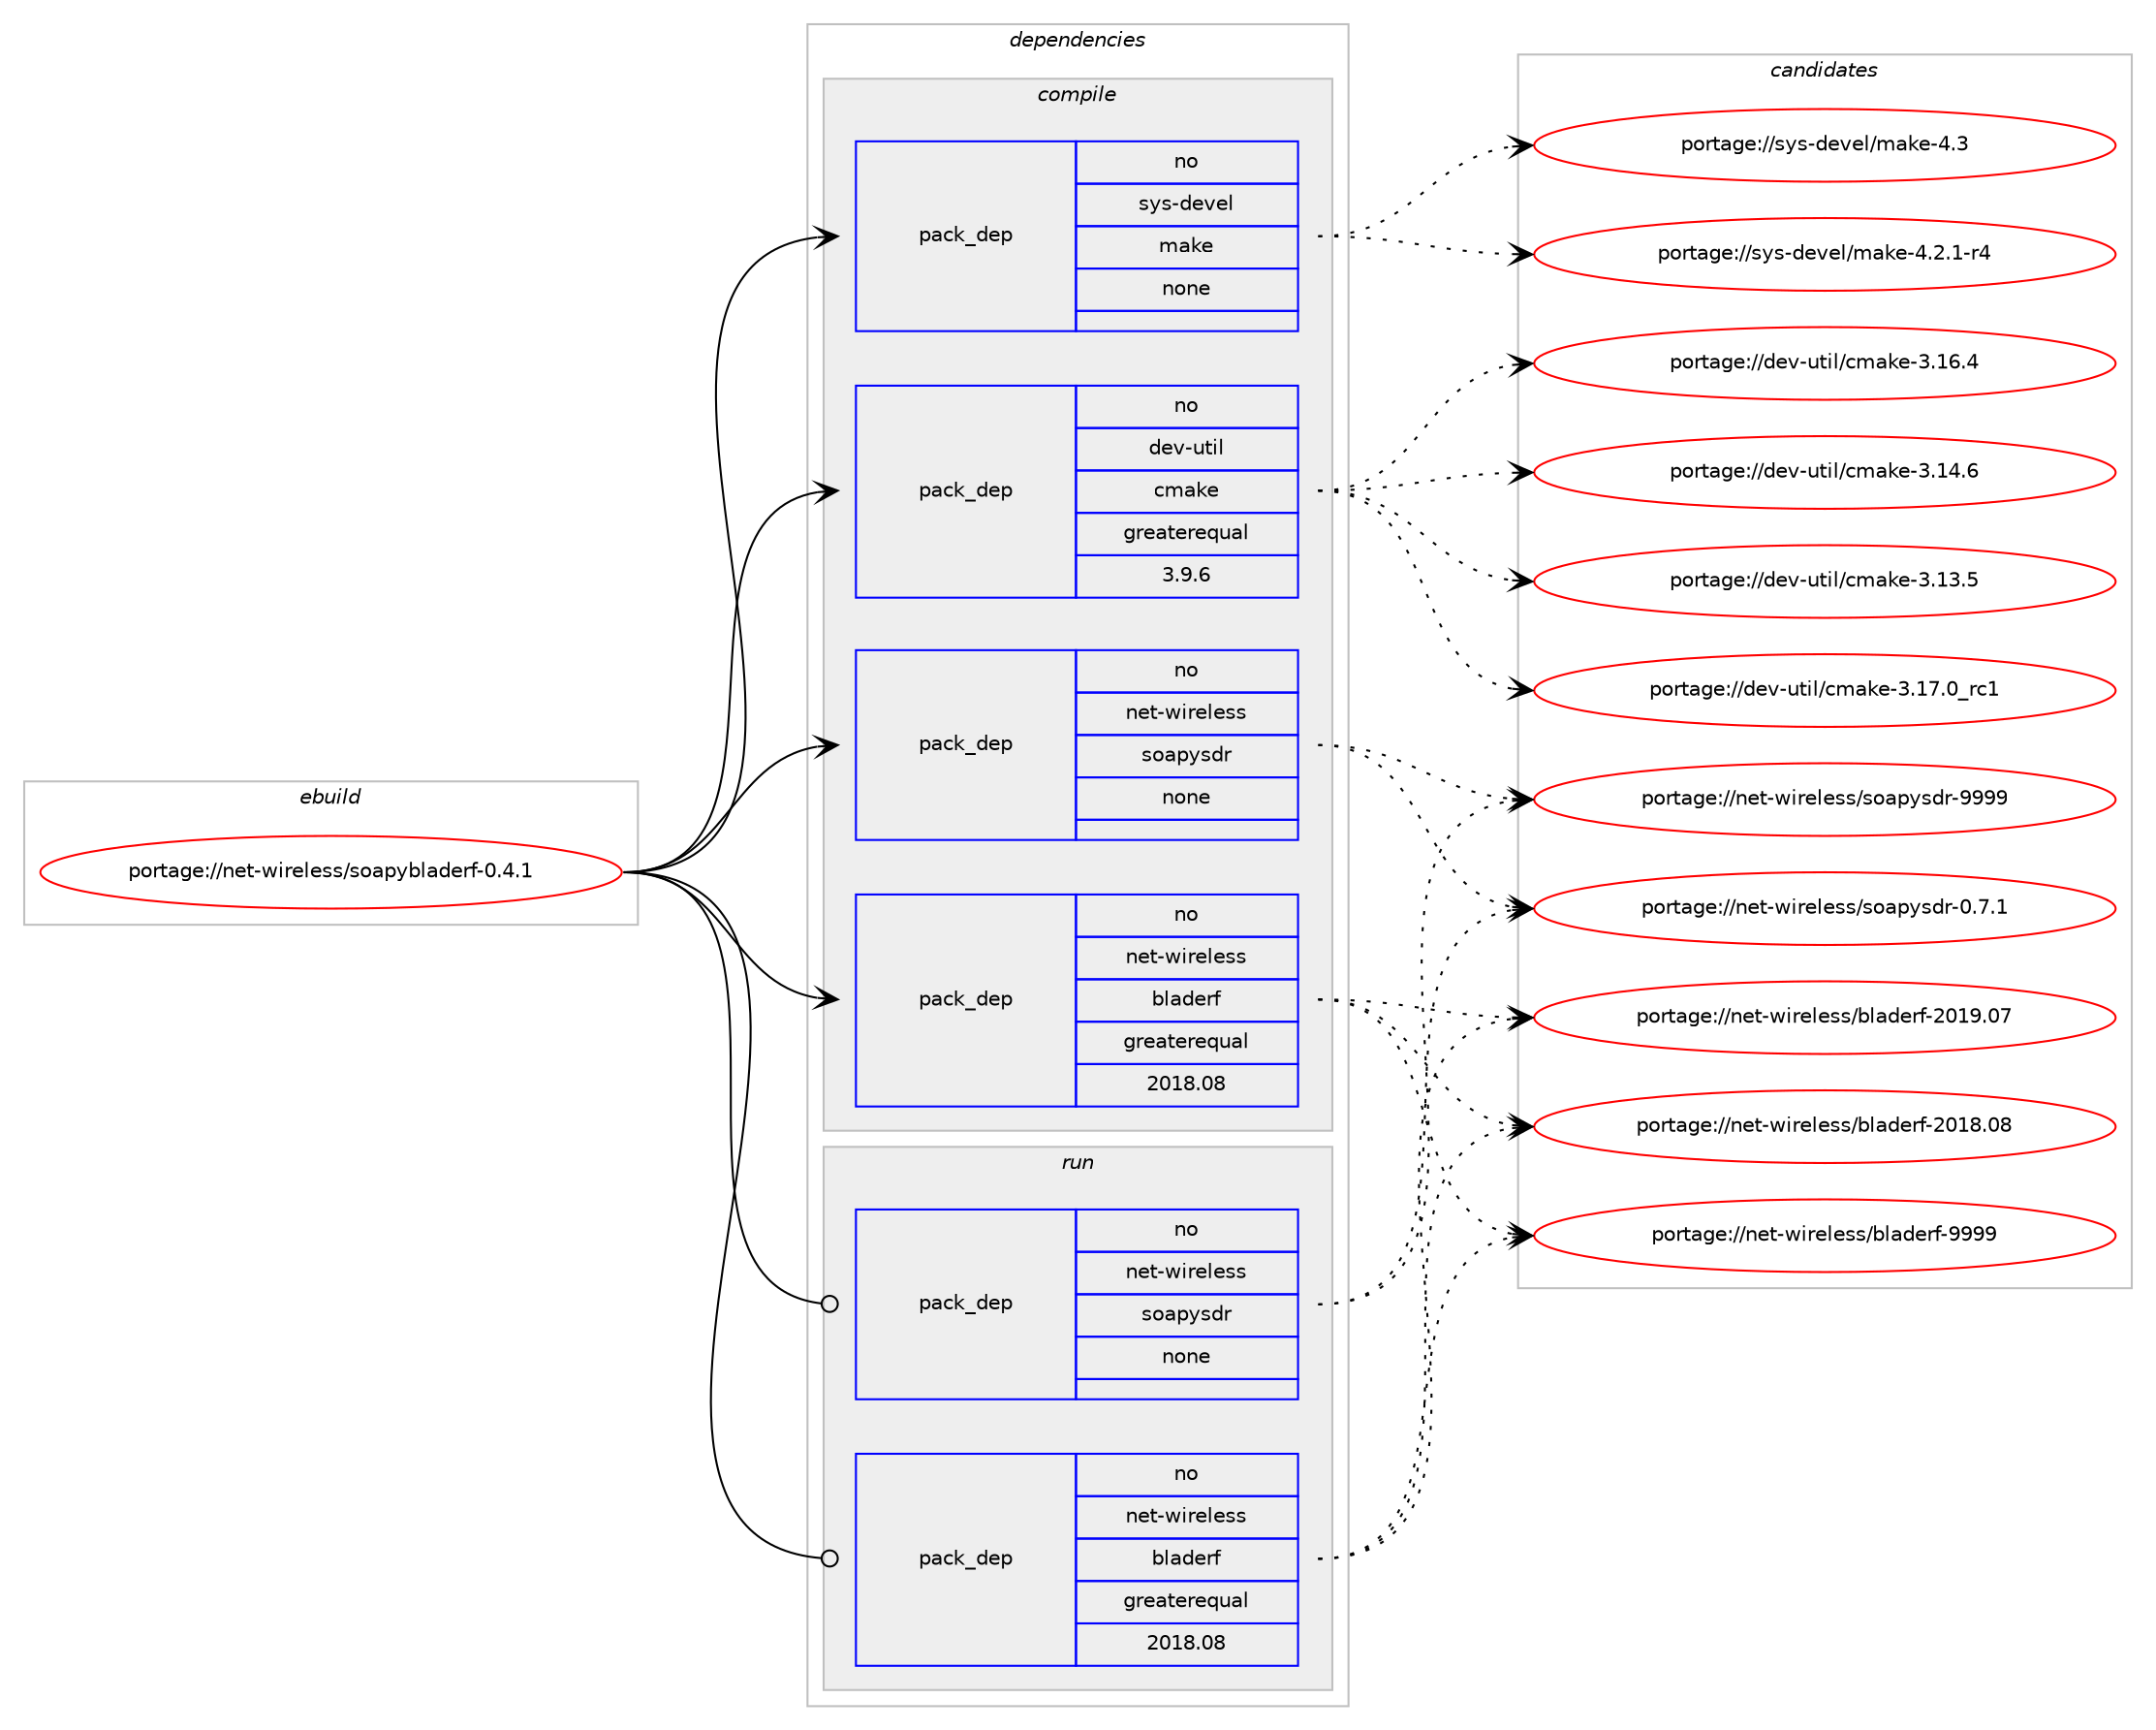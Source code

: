 digraph prolog {

# *************
# Graph options
# *************

newrank=true;
concentrate=true;
compound=true;
graph [rankdir=LR,fontname=Helvetica,fontsize=10,ranksep=1.5];#, ranksep=2.5, nodesep=0.2];
edge  [arrowhead=vee];
node  [fontname=Helvetica,fontsize=10];

# **********
# The ebuild
# **********

subgraph cluster_leftcol {
color=gray;
rank=same;
label=<<i>ebuild</i>>;
id [label="portage://net-wireless/soapybladerf-0.4.1", color=red, width=4, href="../net-wireless/soapybladerf-0.4.1.svg"];
}

# ****************
# The dependencies
# ****************

subgraph cluster_midcol {
color=gray;
label=<<i>dependencies</i>>;
subgraph cluster_compile {
fillcolor="#eeeeee";
style=filled;
label=<<i>compile</i>>;
subgraph pack50842 {
dependency64670 [label=<<TABLE BORDER="0" CELLBORDER="1" CELLSPACING="0" CELLPADDING="4" WIDTH="220"><TR><TD ROWSPAN="6" CELLPADDING="30">pack_dep</TD></TR><TR><TD WIDTH="110">no</TD></TR><TR><TD>dev-util</TD></TR><TR><TD>cmake</TD></TR><TR><TD>greaterequal</TD></TR><TR><TD>3.9.6</TD></TR></TABLE>>, shape=none, color=blue];
}
id:e -> dependency64670:w [weight=20,style="solid",arrowhead="vee"];
subgraph pack50843 {
dependency64671 [label=<<TABLE BORDER="0" CELLBORDER="1" CELLSPACING="0" CELLPADDING="4" WIDTH="220"><TR><TD ROWSPAN="6" CELLPADDING="30">pack_dep</TD></TR><TR><TD WIDTH="110">no</TD></TR><TR><TD>net-wireless</TD></TR><TR><TD>bladerf</TD></TR><TR><TD>greaterequal</TD></TR><TR><TD>2018.08</TD></TR></TABLE>>, shape=none, color=blue];
}
id:e -> dependency64671:w [weight=20,style="solid",arrowhead="vee"];
subgraph pack50844 {
dependency64672 [label=<<TABLE BORDER="0" CELLBORDER="1" CELLSPACING="0" CELLPADDING="4" WIDTH="220"><TR><TD ROWSPAN="6" CELLPADDING="30">pack_dep</TD></TR><TR><TD WIDTH="110">no</TD></TR><TR><TD>net-wireless</TD></TR><TR><TD>soapysdr</TD></TR><TR><TD>none</TD></TR><TR><TD></TD></TR></TABLE>>, shape=none, color=blue];
}
id:e -> dependency64672:w [weight=20,style="solid",arrowhead="vee"];
subgraph pack50845 {
dependency64673 [label=<<TABLE BORDER="0" CELLBORDER="1" CELLSPACING="0" CELLPADDING="4" WIDTH="220"><TR><TD ROWSPAN="6" CELLPADDING="30">pack_dep</TD></TR><TR><TD WIDTH="110">no</TD></TR><TR><TD>sys-devel</TD></TR><TR><TD>make</TD></TR><TR><TD>none</TD></TR><TR><TD></TD></TR></TABLE>>, shape=none, color=blue];
}
id:e -> dependency64673:w [weight=20,style="solid",arrowhead="vee"];
}
subgraph cluster_compileandrun {
fillcolor="#eeeeee";
style=filled;
label=<<i>compile and run</i>>;
}
subgraph cluster_run {
fillcolor="#eeeeee";
style=filled;
label=<<i>run</i>>;
subgraph pack50846 {
dependency64674 [label=<<TABLE BORDER="0" CELLBORDER="1" CELLSPACING="0" CELLPADDING="4" WIDTH="220"><TR><TD ROWSPAN="6" CELLPADDING="30">pack_dep</TD></TR><TR><TD WIDTH="110">no</TD></TR><TR><TD>net-wireless</TD></TR><TR><TD>bladerf</TD></TR><TR><TD>greaterequal</TD></TR><TR><TD>2018.08</TD></TR></TABLE>>, shape=none, color=blue];
}
id:e -> dependency64674:w [weight=20,style="solid",arrowhead="odot"];
subgraph pack50847 {
dependency64675 [label=<<TABLE BORDER="0" CELLBORDER="1" CELLSPACING="0" CELLPADDING="4" WIDTH="220"><TR><TD ROWSPAN="6" CELLPADDING="30">pack_dep</TD></TR><TR><TD WIDTH="110">no</TD></TR><TR><TD>net-wireless</TD></TR><TR><TD>soapysdr</TD></TR><TR><TD>none</TD></TR><TR><TD></TD></TR></TABLE>>, shape=none, color=blue];
}
id:e -> dependency64675:w [weight=20,style="solid",arrowhead="odot"];
}
}

# **************
# The candidates
# **************

subgraph cluster_choices {
rank=same;
color=gray;
label=<<i>candidates</i>>;

subgraph choice50842 {
color=black;
nodesep=1;
choice1001011184511711610510847991099710710145514649554648951149949 [label="portage://dev-util/cmake-3.17.0_rc1", color=red, width=4,href="../dev-util/cmake-3.17.0_rc1.svg"];
choice1001011184511711610510847991099710710145514649544652 [label="portage://dev-util/cmake-3.16.4", color=red, width=4,href="../dev-util/cmake-3.16.4.svg"];
choice1001011184511711610510847991099710710145514649524654 [label="portage://dev-util/cmake-3.14.6", color=red, width=4,href="../dev-util/cmake-3.14.6.svg"];
choice1001011184511711610510847991099710710145514649514653 [label="portage://dev-util/cmake-3.13.5", color=red, width=4,href="../dev-util/cmake-3.13.5.svg"];
dependency64670:e -> choice1001011184511711610510847991099710710145514649554648951149949:w [style=dotted,weight="100"];
dependency64670:e -> choice1001011184511711610510847991099710710145514649544652:w [style=dotted,weight="100"];
dependency64670:e -> choice1001011184511711610510847991099710710145514649524654:w [style=dotted,weight="100"];
dependency64670:e -> choice1001011184511711610510847991099710710145514649514653:w [style=dotted,weight="100"];
}
subgraph choice50843 {
color=black;
nodesep=1;
choice110101116451191051141011081011151154798108971001011141024557575757 [label="portage://net-wireless/bladerf-9999", color=red, width=4,href="../net-wireless/bladerf-9999.svg"];
choice110101116451191051141011081011151154798108971001011141024550484957464855 [label="portage://net-wireless/bladerf-2019.07", color=red, width=4,href="../net-wireless/bladerf-2019.07.svg"];
choice110101116451191051141011081011151154798108971001011141024550484956464856 [label="portage://net-wireless/bladerf-2018.08", color=red, width=4,href="../net-wireless/bladerf-2018.08.svg"];
dependency64671:e -> choice110101116451191051141011081011151154798108971001011141024557575757:w [style=dotted,weight="100"];
dependency64671:e -> choice110101116451191051141011081011151154798108971001011141024550484957464855:w [style=dotted,weight="100"];
dependency64671:e -> choice110101116451191051141011081011151154798108971001011141024550484956464856:w [style=dotted,weight="100"];
}
subgraph choice50844 {
color=black;
nodesep=1;
choice1101011164511910511410110810111511547115111971121211151001144557575757 [label="portage://net-wireless/soapysdr-9999", color=red, width=4,href="../net-wireless/soapysdr-9999.svg"];
choice110101116451191051141011081011151154711511197112121115100114454846554649 [label="portage://net-wireless/soapysdr-0.7.1", color=red, width=4,href="../net-wireless/soapysdr-0.7.1.svg"];
dependency64672:e -> choice1101011164511910511410110810111511547115111971121211151001144557575757:w [style=dotted,weight="100"];
dependency64672:e -> choice110101116451191051141011081011151154711511197112121115100114454846554649:w [style=dotted,weight="100"];
}
subgraph choice50845 {
color=black;
nodesep=1;
choice11512111545100101118101108471099710710145524651 [label="portage://sys-devel/make-4.3", color=red, width=4,href="../sys-devel/make-4.3.svg"];
choice1151211154510010111810110847109971071014552465046494511452 [label="portage://sys-devel/make-4.2.1-r4", color=red, width=4,href="../sys-devel/make-4.2.1-r4.svg"];
dependency64673:e -> choice11512111545100101118101108471099710710145524651:w [style=dotted,weight="100"];
dependency64673:e -> choice1151211154510010111810110847109971071014552465046494511452:w [style=dotted,weight="100"];
}
subgraph choice50846 {
color=black;
nodesep=1;
choice110101116451191051141011081011151154798108971001011141024557575757 [label="portage://net-wireless/bladerf-9999", color=red, width=4,href="../net-wireless/bladerf-9999.svg"];
choice110101116451191051141011081011151154798108971001011141024550484957464855 [label="portage://net-wireless/bladerf-2019.07", color=red, width=4,href="../net-wireless/bladerf-2019.07.svg"];
choice110101116451191051141011081011151154798108971001011141024550484956464856 [label="portage://net-wireless/bladerf-2018.08", color=red, width=4,href="../net-wireless/bladerf-2018.08.svg"];
dependency64674:e -> choice110101116451191051141011081011151154798108971001011141024557575757:w [style=dotted,weight="100"];
dependency64674:e -> choice110101116451191051141011081011151154798108971001011141024550484957464855:w [style=dotted,weight="100"];
dependency64674:e -> choice110101116451191051141011081011151154798108971001011141024550484956464856:w [style=dotted,weight="100"];
}
subgraph choice50847 {
color=black;
nodesep=1;
choice1101011164511910511410110810111511547115111971121211151001144557575757 [label="portage://net-wireless/soapysdr-9999", color=red, width=4,href="../net-wireless/soapysdr-9999.svg"];
choice110101116451191051141011081011151154711511197112121115100114454846554649 [label="portage://net-wireless/soapysdr-0.7.1", color=red, width=4,href="../net-wireless/soapysdr-0.7.1.svg"];
dependency64675:e -> choice1101011164511910511410110810111511547115111971121211151001144557575757:w [style=dotted,weight="100"];
dependency64675:e -> choice110101116451191051141011081011151154711511197112121115100114454846554649:w [style=dotted,weight="100"];
}
}

}
